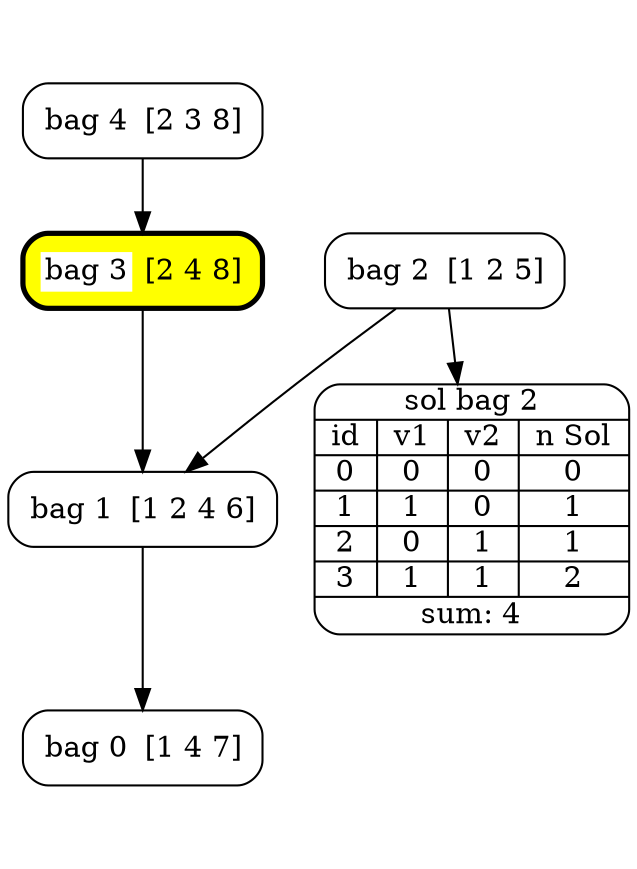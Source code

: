 strict digraph structs {
	graph [bb="0,0,258,336",
		dpi=250,
		margin="0,0.5"
	];
	node [fillcolor=white,
		label="\N",
		margin="0.11,0.01",
		shape=box,
		style="rounded,filled"
	];
	"bag 0"	[height=0.5,
		label=<<TABLE BORDER="0" CELLBORDER="0" CELLSPACING="0">
              <TR><TD BGCOLOR="white">bag 0</TD><TD PORT="anchor"></TD><TD>[1 4 7]</TD></TR></TABLE>>,
		penwidth=1.0,
		pos="53.5,18",
		width=1.3333];
	"bag 1"	[height=0.5,
		label=<<TABLE BORDER="0" CELLBORDER="0" CELLSPACING="0">
              <TR><TD BGCOLOR="white">bag 1</TD><TD PORT="anchor"></TD><TD>[1 2 4 6]</TD></TR></TABLE>>,
		penwidth=1.0,
		pos="53.5,132",
		width=1.4861];
	"bag 1" -> "bag 0"	[pos="e,53.5,36.17 53.5,113.99 53.5,96.063 53.5,67.555 53.5,46.442"];
	"bag 2"	[height=0.5,
		label=<<TABLE BORDER="0" CELLBORDER="0" CELLSPACING="0">
              <TR><TD BGCOLOR="white">bag 2</TD><TD PORT="anchor"></TD><TD>[1 2 5]</TD></TR></TABLE>>,
		penwidth=1.0,
		pos="179.5,246",
		width=1.3333];
	"bag 2" -> "bag 1"	[pos="e,71.189,150.04 158.55,227.85 146.18,217.6 130.29,204.24 116.5,192 103.84,180.76 90.093,167.96 78.677,157.16"];
	sol2	[height=1.6667,
		label="{sol bag 2|{{id|0|1|2|3}|{v1|0|1|0|1}|{v2|0|0|1|1}|{n Sol|0|1|1|2}}|sum: 4}",
		penwidth=1.0,
		pos="191.5,132",
		rects="125,174.5,258,191.5 125,157.5,152,174.5 125,140.5,152,157.5 125,123.5,152,140.5 125,106.5,152,123.5 125,89.5,152,106.5 152,157.5,\
182,174.5 152,140.5,182,157.5 152,123.5,182,140.5 152,106.5,182,123.5 152,89.5,182,106.5 182,157.5,212,174.5 182,140.5,212,157.5 \
182,123.5,212,140.5 182,106.5,212,123.5 182,89.5,212,106.5 212,157.5,258,174.5 212,140.5,258,157.5 212,123.5,258,140.5 212,106.5,\
258,123.5 212,89.5,258,106.5 125,72.5,258,89.5",
		shape=record,
		width=1.8472];
	"bag 2" -> sol2	[pos="e,185.22,191.58 181.32,227.99 182.11,220.63 183.09,211.49 184.13,201.81"];
	"bag 3"	[fillcolor=yellow,
		height=0.5,
		label=<<TABLE BORDER="0" CELLBORDER="0" CELLSPACING="0">
              <TR><TD BGCOLOR="white">bag 3</TD><TD PORT="anchor"></TD><TD>[2 4 8]</TD></TR></TABLE>>,
		penwidth=2.5,
		pos="53.5,246",
		width=1.3333];
	"bag 3" -> "bag 1"	[pos="e,53.5,150.17 53.5,227.99 53.5,210.06 53.5,181.56 53.5,160.44"];
	"bag 4"	[height=0.5,
		label=<<TABLE BORDER="0" CELLBORDER="0" CELLSPACING="0">
              <TR><TD BGCOLOR="white">bag 4</TD><TD PORT="anchor"></TD><TD>[2 3 8]</TD></TR></TABLE>>,
		pos="53.5,318",
		width=1.3333];
	"bag 4" -> "bag 3"	[pos="e,53.5,264.1 53.5,299.7 53.5,291.98 53.5,282.71 53.5,274.11"];
}
